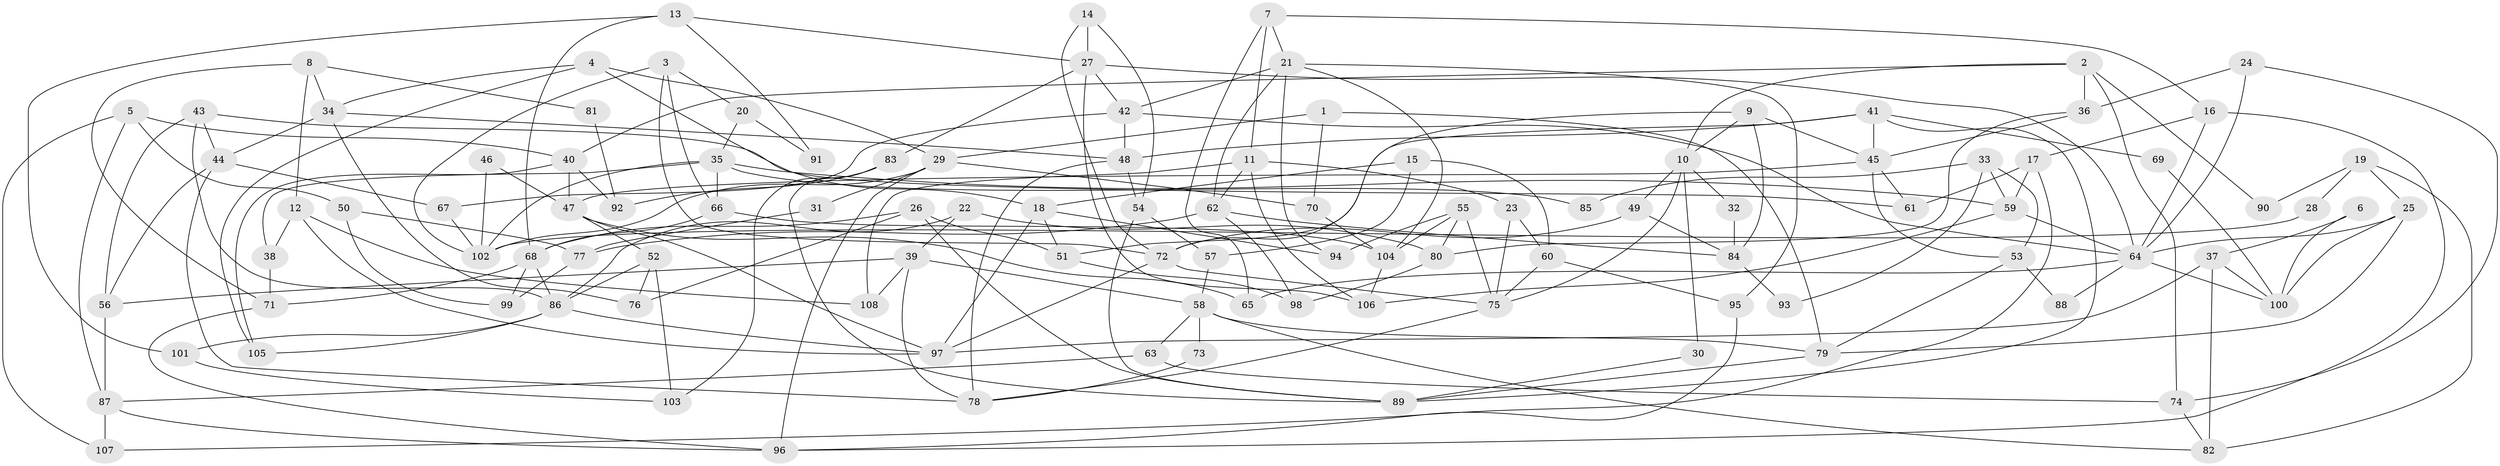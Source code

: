 // coarse degree distribution, {5: 0.23076923076923078, 4: 0.23076923076923078, 7: 0.13846153846153847, 6: 0.12307692307692308, 3: 0.1076923076923077, 9: 0.046153846153846156, 8: 0.03076923076923077, 12: 0.015384615384615385, 2: 0.07692307692307693}
// Generated by graph-tools (version 1.1) at 2025/41/03/06/25 10:41:58]
// undirected, 108 vertices, 216 edges
graph export_dot {
graph [start="1"]
  node [color=gray90,style=filled];
  1;
  2;
  3;
  4;
  5;
  6;
  7;
  8;
  9;
  10;
  11;
  12;
  13;
  14;
  15;
  16;
  17;
  18;
  19;
  20;
  21;
  22;
  23;
  24;
  25;
  26;
  27;
  28;
  29;
  30;
  31;
  32;
  33;
  34;
  35;
  36;
  37;
  38;
  39;
  40;
  41;
  42;
  43;
  44;
  45;
  46;
  47;
  48;
  49;
  50;
  51;
  52;
  53;
  54;
  55;
  56;
  57;
  58;
  59;
  60;
  61;
  62;
  63;
  64;
  65;
  66;
  67;
  68;
  69;
  70;
  71;
  72;
  73;
  74;
  75;
  76;
  77;
  78;
  79;
  80;
  81;
  82;
  83;
  84;
  85;
  86;
  87;
  88;
  89;
  90;
  91;
  92;
  93;
  94;
  95;
  96;
  97;
  98;
  99;
  100;
  101;
  102;
  103;
  104;
  105;
  106;
  107;
  108;
  1 -- 70;
  1 -- 29;
  1 -- 79;
  2 -- 10;
  2 -- 74;
  2 -- 36;
  2 -- 40;
  2 -- 90;
  3 -- 72;
  3 -- 102;
  3 -- 20;
  3 -- 66;
  4 -- 34;
  4 -- 18;
  4 -- 29;
  4 -- 105;
  5 -- 40;
  5 -- 87;
  5 -- 50;
  5 -- 107;
  6 -- 37;
  6 -- 100;
  7 -- 65;
  7 -- 11;
  7 -- 16;
  7 -- 21;
  8 -- 34;
  8 -- 12;
  8 -- 71;
  8 -- 81;
  9 -- 10;
  9 -- 45;
  9 -- 72;
  9 -- 84;
  10 -- 49;
  10 -- 75;
  10 -- 30;
  10 -- 32;
  11 -- 23;
  11 -- 62;
  11 -- 106;
  11 -- 108;
  12 -- 108;
  12 -- 97;
  12 -- 38;
  13 -- 68;
  13 -- 27;
  13 -- 91;
  13 -- 101;
  14 -- 27;
  14 -- 72;
  14 -- 54;
  15 -- 18;
  15 -- 57;
  15 -- 60;
  16 -- 96;
  16 -- 17;
  16 -- 64;
  17 -- 59;
  17 -- 61;
  17 -- 107;
  18 -- 97;
  18 -- 51;
  18 -- 94;
  19 -- 25;
  19 -- 82;
  19 -- 28;
  19 -- 90;
  20 -- 35;
  20 -- 91;
  21 -- 104;
  21 -- 42;
  21 -- 62;
  21 -- 94;
  21 -- 95;
  22 -- 39;
  22 -- 86;
  22 -- 80;
  23 -- 60;
  23 -- 75;
  24 -- 36;
  24 -- 64;
  24 -- 74;
  25 -- 64;
  25 -- 79;
  25 -- 100;
  26 -- 68;
  26 -- 89;
  26 -- 51;
  26 -- 76;
  27 -- 64;
  27 -- 106;
  27 -- 42;
  27 -- 83;
  28 -- 102;
  29 -- 102;
  29 -- 31;
  29 -- 70;
  29 -- 96;
  30 -- 89;
  31 -- 77;
  32 -- 84;
  33 -- 59;
  33 -- 53;
  33 -- 85;
  33 -- 93;
  34 -- 44;
  34 -- 48;
  34 -- 76;
  35 -- 66;
  35 -- 38;
  35 -- 59;
  35 -- 85;
  35 -- 102;
  36 -- 45;
  36 -- 80;
  37 -- 97;
  37 -- 100;
  37 -- 82;
  38 -- 71;
  39 -- 78;
  39 -- 56;
  39 -- 58;
  39 -- 108;
  40 -- 47;
  40 -- 92;
  40 -- 105;
  41 -- 89;
  41 -- 45;
  41 -- 48;
  41 -- 51;
  41 -- 69;
  42 -- 48;
  42 -- 64;
  42 -- 67;
  43 -- 86;
  43 -- 44;
  43 -- 56;
  43 -- 61;
  44 -- 78;
  44 -- 56;
  44 -- 67;
  45 -- 47;
  45 -- 61;
  45 -- 53;
  46 -- 47;
  46 -- 102;
  47 -- 52;
  47 -- 97;
  47 -- 65;
  48 -- 54;
  48 -- 78;
  49 -- 72;
  49 -- 84;
  50 -- 77;
  50 -- 99;
  51 -- 98;
  52 -- 76;
  52 -- 86;
  52 -- 103;
  53 -- 79;
  53 -- 88;
  54 -- 57;
  54 -- 89;
  55 -- 94;
  55 -- 80;
  55 -- 75;
  55 -- 104;
  56 -- 87;
  57 -- 58;
  58 -- 82;
  58 -- 63;
  58 -- 73;
  58 -- 79;
  59 -- 64;
  59 -- 106;
  60 -- 95;
  60 -- 75;
  62 -- 98;
  62 -- 77;
  62 -- 84;
  63 -- 87;
  63 -- 74;
  64 -- 65;
  64 -- 88;
  64 -- 100;
  66 -- 104;
  66 -- 68;
  67 -- 102;
  68 -- 86;
  68 -- 71;
  68 -- 99;
  69 -- 100;
  70 -- 104;
  71 -- 96;
  72 -- 75;
  72 -- 97;
  73 -- 78;
  74 -- 82;
  75 -- 78;
  77 -- 99;
  79 -- 89;
  80 -- 98;
  81 -- 92;
  83 -- 89;
  83 -- 92;
  83 -- 103;
  84 -- 93;
  86 -- 105;
  86 -- 101;
  86 -- 97;
  87 -- 107;
  87 -- 96;
  95 -- 96;
  101 -- 103;
  104 -- 106;
}
